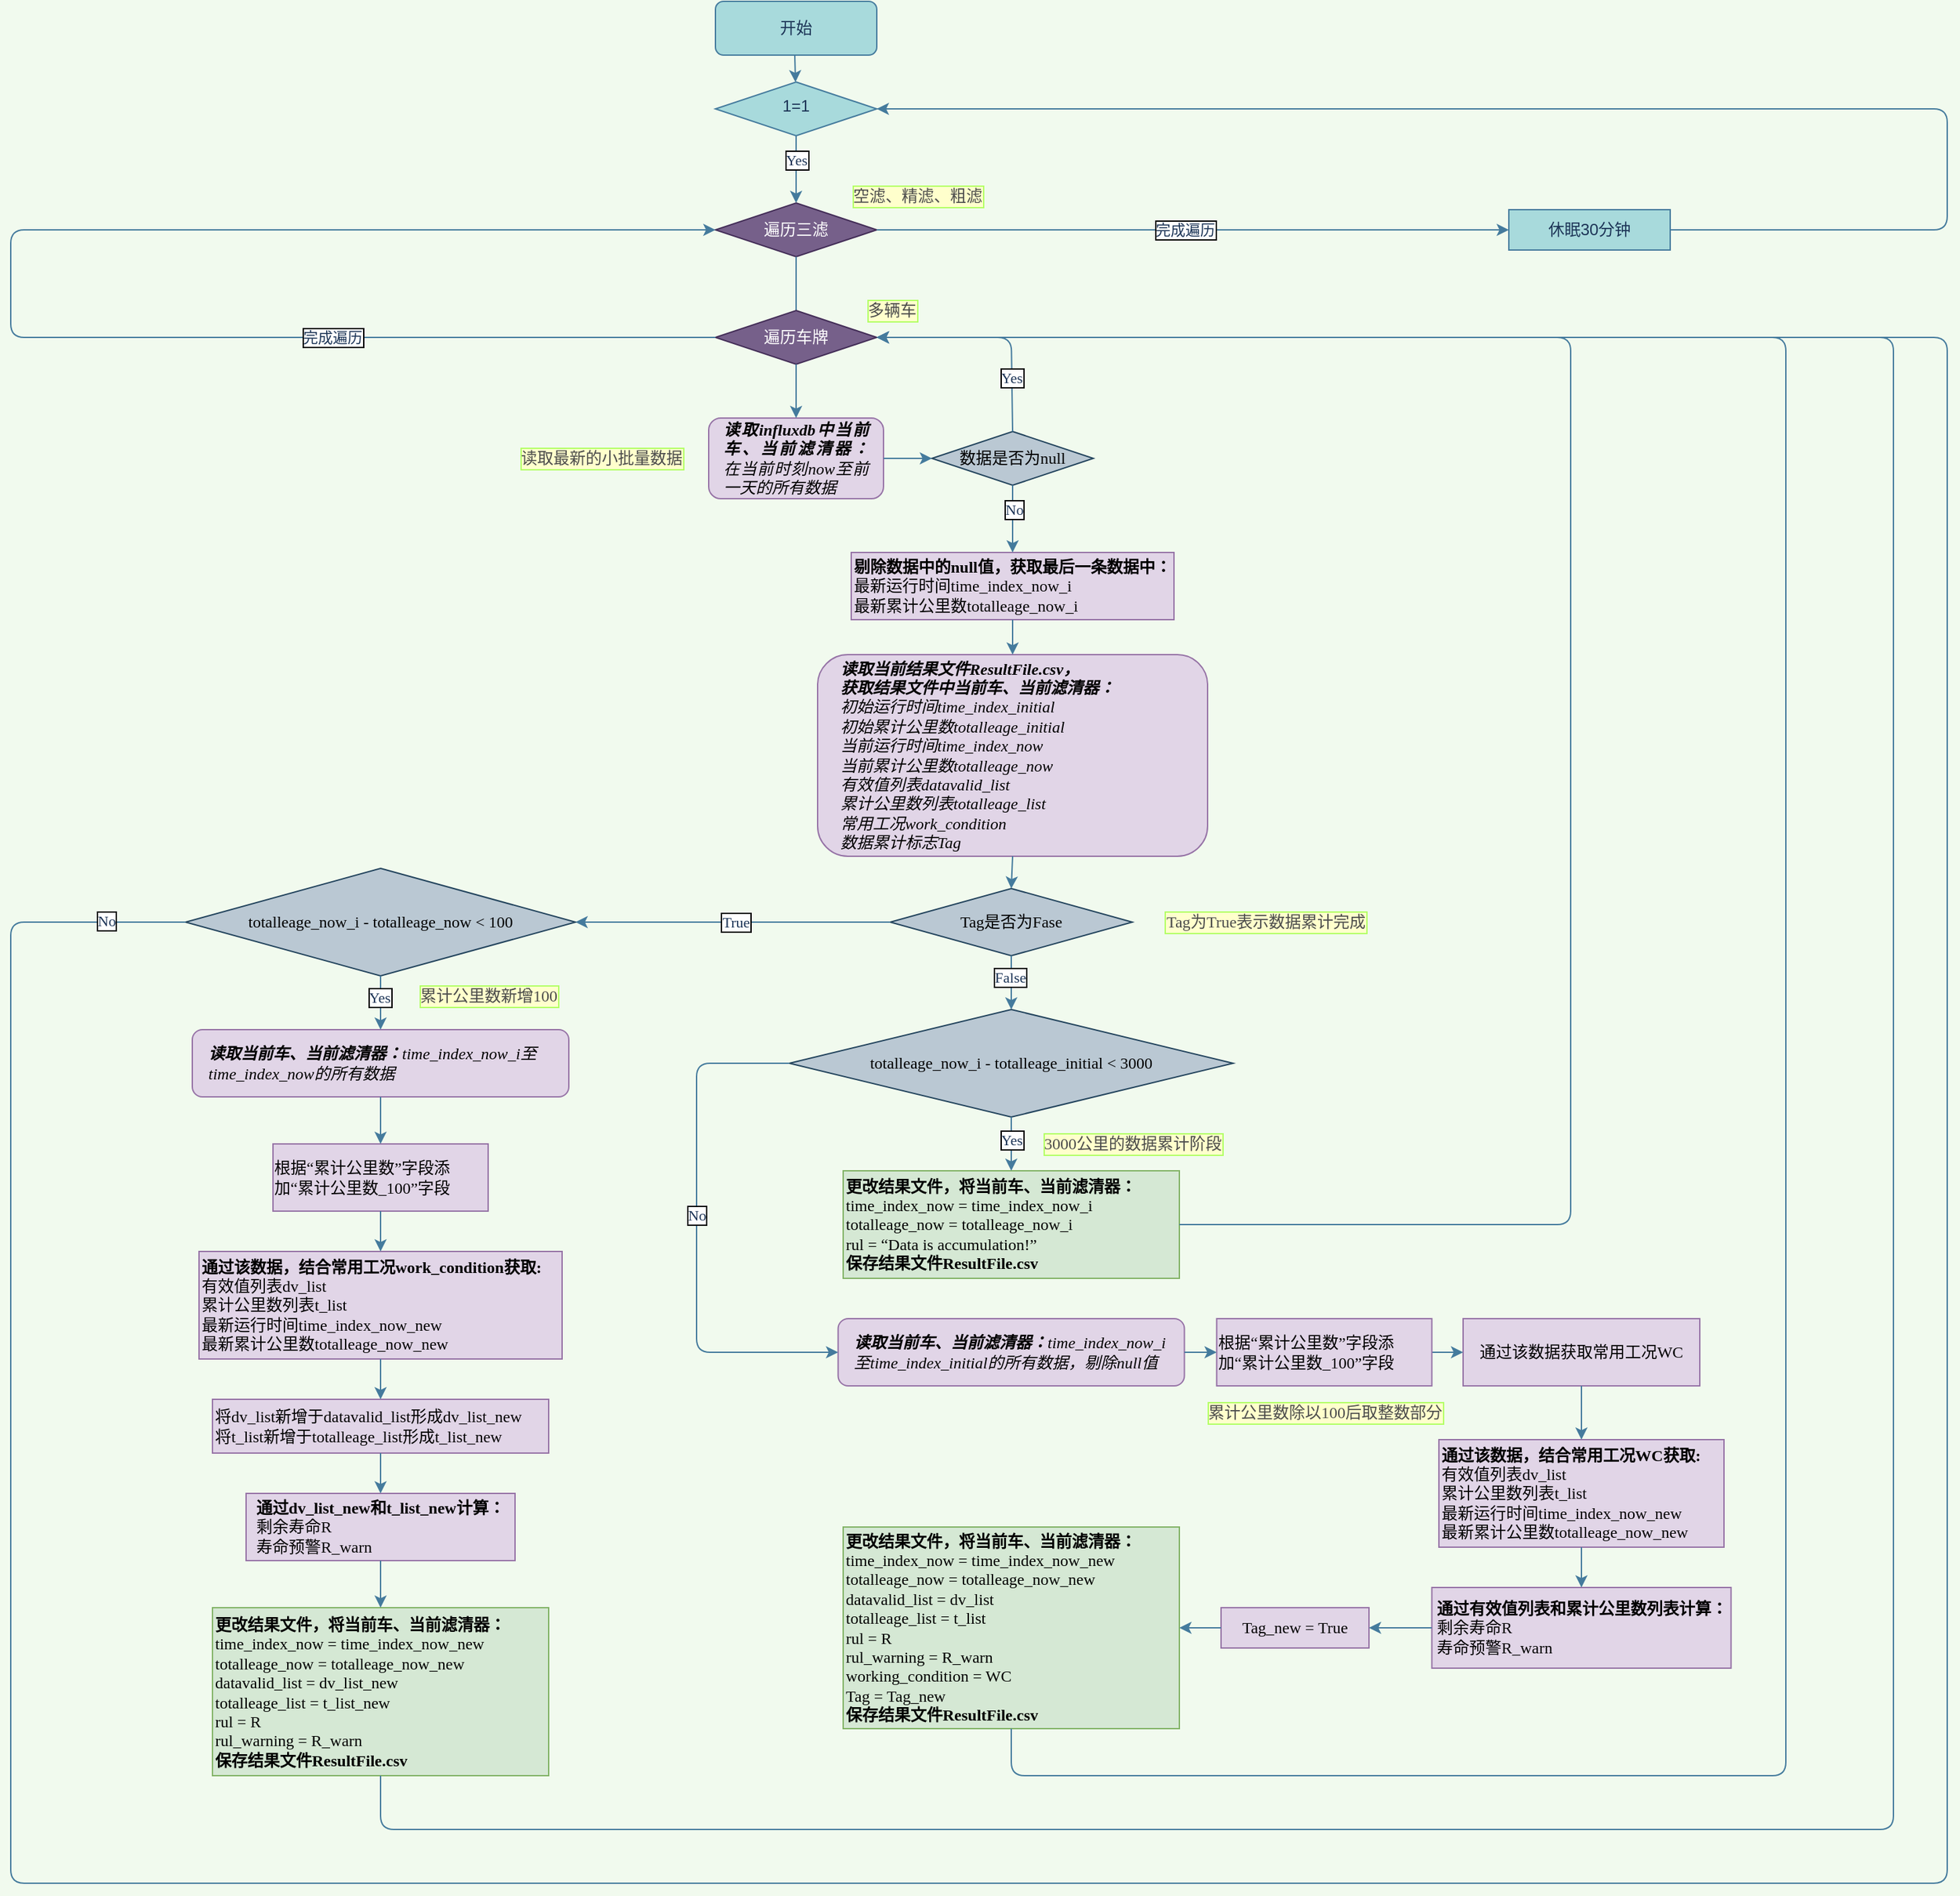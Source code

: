<mxfile version="17.2.2" type="github">
  <diagram id="C5RBs43oDa-KdzZeNtuy" name="Page-1">
    <mxGraphModel dx="1678" dy="876" grid="1" gridSize="10" guides="1" tooltips="1" connect="1" arrows="1" fold="1" page="1" pageScale="1" pageWidth="2339" pageHeight="3300" background="#F1FAEE" math="0" shadow="0">
      <root>
        <mxCell id="WIyWlLk6GJQsqaUBKTNV-0" />
        <mxCell id="WIyWlLk6GJQsqaUBKTNV-1" parent="WIyWlLk6GJQsqaUBKTNV-0" />
        <mxCell id="WIyWlLk6GJQsqaUBKTNV-3" value="开始" style="rounded=1;whiteSpace=wrap;html=1;fontSize=12;glass=0;strokeWidth=1;shadow=0;fillColor=#A8DADC;strokeColor=#457B9D;fontColor=#1D3557;" parent="WIyWlLk6GJQsqaUBKTNV-1" vertex="1">
          <mxGeometry x="564" y="80" width="120" height="40" as="geometry" />
        </mxCell>
        <mxCell id="WIyWlLk6GJQsqaUBKTNV-6" value="1=1" style="rhombus;whiteSpace=wrap;html=1;shadow=0;fontFamily=Helvetica;fontSize=12;align=center;strokeWidth=1;spacing=6;spacingTop=-4;fillColor=#A8DADC;strokeColor=#457B9D;fontColor=#1D3557;" parent="WIyWlLk6GJQsqaUBKTNV-1" vertex="1">
          <mxGeometry x="564" y="140" width="120" height="40" as="geometry" />
        </mxCell>
        <mxCell id="FsYi8NZGnZM2h-i9JEnJ-3" value="休眠30分钟" style="rounded=0;whiteSpace=wrap;html=1;sketch=0;fontColor=#1D3557;strokeColor=#457B9D;fillColor=#A8DADC;" vertex="1" parent="WIyWlLk6GJQsqaUBKTNV-1">
          <mxGeometry x="1154" y="235" width="120" height="30" as="geometry" />
        </mxCell>
        <mxCell id="FsYi8NZGnZM2h-i9JEnJ-4" value="" style="endArrow=classic;html=1;rounded=1;sketch=0;fontColor=#1D3557;strokeColor=#457B9D;fillColor=#A8DADC;curved=0;entryX=1;entryY=0.5;entryDx=0;entryDy=0;exitX=1;exitY=0.5;exitDx=0;exitDy=0;" edge="1" parent="WIyWlLk6GJQsqaUBKTNV-1" source="FsYi8NZGnZM2h-i9JEnJ-3" target="WIyWlLk6GJQsqaUBKTNV-6">
          <mxGeometry width="50" height="50" relative="1" as="geometry">
            <mxPoint x="684" y="430" as="sourcePoint" />
            <mxPoint x="734" y="380" as="targetPoint" />
            <Array as="points">
              <mxPoint x="1480" y="250" />
              <mxPoint x="1480" y="160" />
            </Array>
          </mxGeometry>
        </mxCell>
        <mxCell id="FsYi8NZGnZM2h-i9JEnJ-14" value="遍历三滤" style="rhombus;whiteSpace=wrap;html=1;rounded=0;sketch=0;fontColor=#ffffff;strokeColor=#432D57;fillColor=#76608a;" vertex="1" parent="WIyWlLk6GJQsqaUBKTNV-1">
          <mxGeometry x="564" y="230" width="120" height="40" as="geometry" />
        </mxCell>
        <mxCell id="FsYi8NZGnZM2h-i9JEnJ-18" value="" style="endArrow=classic;html=1;rounded=1;sketch=0;fontColor=#1D3557;strokeColor=#457B9D;fillColor=#A8DADC;curved=0;entryX=0;entryY=0.5;entryDx=0;entryDy=0;" edge="1" parent="WIyWlLk6GJQsqaUBKTNV-1" target="FsYi8NZGnZM2h-i9JEnJ-3">
          <mxGeometry width="50" height="50" relative="1" as="geometry">
            <mxPoint x="684" y="250" as="sourcePoint" />
            <mxPoint x="1544" y="690" as="targetPoint" />
            <Array as="points" />
          </mxGeometry>
        </mxCell>
        <mxCell id="FsYi8NZGnZM2h-i9JEnJ-60" value="完成遍历" style="edgeLabel;html=1;align=center;verticalAlign=middle;resizable=0;points=[];fontColor=#1D3557;labelBorderColor=default;" vertex="1" connectable="0" parent="FsYi8NZGnZM2h-i9JEnJ-18">
          <mxGeometry x="-0.802" y="1" relative="1" as="geometry">
            <mxPoint x="182" y="1" as="offset" />
          </mxGeometry>
        </mxCell>
        <mxCell id="FsYi8NZGnZM2h-i9JEnJ-20" value="" style="endArrow=classic;html=1;rounded=1;labelBackgroundColor=default;sketch=0;fontColor=#1D3557;strokeColor=#457B9D;fillColor=#A8DADC;curved=0;entryX=0.5;entryY=0;entryDx=0;entryDy=0;" edge="1" parent="WIyWlLk6GJQsqaUBKTNV-1">
          <mxGeometry width="50" height="50" relative="1" as="geometry">
            <mxPoint x="624" y="270" as="sourcePoint" />
            <mxPoint x="624" y="330" as="targetPoint" />
          </mxGeometry>
        </mxCell>
        <mxCell id="FsYi8NZGnZM2h-i9JEnJ-21" value="遍历车牌" style="rhombus;whiteSpace=wrap;html=1;rounded=0;labelBackgroundColor=none;sketch=0;fontColor=#ffffff;strokeColor=#432D57;fillColor=#76608a;" vertex="1" parent="WIyWlLk6GJQsqaUBKTNV-1">
          <mxGeometry x="564" y="310" width="120" height="40" as="geometry" />
        </mxCell>
        <mxCell id="FsYi8NZGnZM2h-i9JEnJ-23" value="" style="endArrow=classic;html=1;rounded=1;labelBackgroundColor=none;sketch=0;fontColor=#1D3557;strokeColor=#457B9D;fillColor=#A8DADC;curved=0;entryX=0.5;entryY=0;entryDx=0;entryDy=0;" edge="1" parent="WIyWlLk6GJQsqaUBKTNV-1" target="FsYi8NZGnZM2h-i9JEnJ-14">
          <mxGeometry width="50" height="50" relative="1" as="geometry">
            <mxPoint x="624" y="180" as="sourcePoint" />
            <mxPoint x="674" y="130" as="targetPoint" />
          </mxGeometry>
        </mxCell>
        <mxCell id="FsYi8NZGnZM2h-i9JEnJ-30" value="Yes" style="edgeLabel;html=1;align=center;verticalAlign=middle;resizable=0;points=[];fontColor=#1D3557;fontFamily=Times New Roman;labelBorderColor=default;" vertex="1" connectable="0" parent="FsYi8NZGnZM2h-i9JEnJ-23">
          <mxGeometry x="-0.293" relative="1" as="geometry">
            <mxPoint as="offset" />
          </mxGeometry>
        </mxCell>
        <mxCell id="FsYi8NZGnZM2h-i9JEnJ-24" value="&lt;div align=&quot;justify&quot;&gt;&lt;b&gt;读取influxdb中当前车、当前滤清器：&lt;/b&gt;在当前时刻now至前一天的所有数据&lt;/div&gt;" style="rounded=1;whiteSpace=wrap;html=1;labelBackgroundColor=none;sketch=0;strokeColor=#9673a6;fillColor=#e1d5e7;fontFamily=Times New Roman;glass=0;shadow=0;fontStyle=2;spacingLeft=10;spacingRight=10;" vertex="1" parent="WIyWlLk6GJQsqaUBKTNV-1">
          <mxGeometry x="559" y="390" width="130" height="60" as="geometry" />
        </mxCell>
        <mxCell id="FsYi8NZGnZM2h-i9JEnJ-25" value="数据是否为null" style="rhombus;whiteSpace=wrap;html=1;rounded=0;labelBackgroundColor=none;sketch=0;strokeColor=#23445d;fillColor=#bac8d3;fontFamily=Times New Roman;" vertex="1" parent="WIyWlLk6GJQsqaUBKTNV-1">
          <mxGeometry x="725" y="400" width="120" height="40" as="geometry" />
        </mxCell>
        <mxCell id="FsYi8NZGnZM2h-i9JEnJ-28" value="" style="endArrow=classic;html=1;rounded=1;labelBackgroundColor=none;sketch=0;fontColor=#1D3557;strokeColor=#457B9D;fillColor=#A8DADC;curved=0;exitX=0.5;exitY=0;exitDx=0;exitDy=0;entryX=1;entryY=0.5;entryDx=0;entryDy=0;" edge="1" parent="WIyWlLk6GJQsqaUBKTNV-1" source="FsYi8NZGnZM2h-i9JEnJ-25" target="FsYi8NZGnZM2h-i9JEnJ-21">
          <mxGeometry width="50" height="50" relative="1" as="geometry">
            <mxPoint x="924" y="520" as="sourcePoint" />
            <mxPoint x="974" y="470" as="targetPoint" />
            <Array as="points">
              <mxPoint x="784" y="330" />
            </Array>
          </mxGeometry>
        </mxCell>
        <mxCell id="FsYi8NZGnZM2h-i9JEnJ-29" value="Yes" style="edgeLabel;html=1;align=center;verticalAlign=middle;resizable=0;points=[];fontColor=#1D3557;labelBackgroundColor=default;labelBorderColor=default;fontFamily=Times New Roman;" vertex="1" connectable="0" parent="FsYi8NZGnZM2h-i9JEnJ-28">
          <mxGeometry x="0.082" y="-2" relative="1" as="geometry">
            <mxPoint x="22" y="32" as="offset" />
          </mxGeometry>
        </mxCell>
        <mxCell id="FsYi8NZGnZM2h-i9JEnJ-31" value="" style="endArrow=classic;html=1;rounded=1;labelBackgroundColor=none;sketch=0;fontColor=#1D3557;strokeColor=#457B9D;fillColor=#A8DADC;curved=0;exitX=0.5;exitY=1;exitDx=0;exitDy=0;entryX=0.5;entryY=0;entryDx=0;entryDy=0;" edge="1" parent="WIyWlLk6GJQsqaUBKTNV-1" source="FsYi8NZGnZM2h-i9JEnJ-21" target="FsYi8NZGnZM2h-i9JEnJ-24">
          <mxGeometry width="50" height="50" relative="1" as="geometry">
            <mxPoint x="844" y="600" as="sourcePoint" />
            <mxPoint x="894" y="550" as="targetPoint" />
          </mxGeometry>
        </mxCell>
        <mxCell id="FsYi8NZGnZM2h-i9JEnJ-32" value="" style="endArrow=classic;html=1;rounded=1;labelBackgroundColor=none;sketch=0;fontColor=#1D3557;strokeColor=#457B9D;fillColor=#A8DADC;curved=0;exitX=1;exitY=0.5;exitDx=0;exitDy=0;" edge="1" parent="WIyWlLk6GJQsqaUBKTNV-1" source="FsYi8NZGnZM2h-i9JEnJ-24" target="FsYi8NZGnZM2h-i9JEnJ-25">
          <mxGeometry width="50" height="50" relative="1" as="geometry">
            <mxPoint x="844" y="600" as="sourcePoint" />
            <mxPoint x="894" y="550" as="targetPoint" />
          </mxGeometry>
        </mxCell>
        <mxCell id="FsYi8NZGnZM2h-i9JEnJ-36" value="&lt;div align=&quot;left&quot;&gt;&lt;b&gt;读取当前结果文件ResultFile.csv，&lt;/b&gt;&lt;/div&gt;&lt;div align=&quot;left&quot;&gt;&lt;b&gt;获取结果文件中当前车、当前滤清器：&lt;/b&gt;&lt;/div&gt;&lt;div align=&quot;left&quot;&gt;初始运行时间time_index_initial&lt;/div&gt;&lt;div align=&quot;left&quot;&gt;初始累计公里数totalleage_initial&lt;/div&gt;&lt;div align=&quot;left&quot;&gt;当前运行时间time_index_now&lt;br&gt;&lt;/div&gt;&lt;div align=&quot;left&quot;&gt;当前累计公里数totalleage_now&lt;/div&gt;&lt;div align=&quot;left&quot;&gt;有效值列表datavalid_list&lt;/div&gt;&lt;div align=&quot;left&quot;&gt;累计公里数列表totalleage_list&lt;/div&gt;&lt;div align=&quot;left&quot;&gt;常用工况work_condition&lt;/div&gt;&lt;div align=&quot;left&quot;&gt;数据累计标志Tag&lt;/div&gt;" style="rounded=1;whiteSpace=wrap;html=1;labelBackgroundColor=none;sketch=0;strokeColor=#9673a6;fillColor=#e1d5e7;align=left;fontFamily=Times New Roman;fontStyle=2;spacingLeft=15;" vertex="1" parent="WIyWlLk6GJQsqaUBKTNV-1">
          <mxGeometry x="640" y="566" width="290" height="150" as="geometry" />
        </mxCell>
        <mxCell id="FsYi8NZGnZM2h-i9JEnJ-37" value="&lt;div align=&quot;left&quot;&gt;&lt;font face=&quot;Times New Roman&quot;&gt;&lt;b&gt;剔除数据中的null值，获取最后一条数据中：&lt;/b&gt;&lt;/font&gt;&lt;/div&gt;&lt;div align=&quot;left&quot;&gt;&lt;font face=&quot;Times New Roman&quot;&gt;最新运行时间time_index_now_i&lt;/font&gt;&lt;/div&gt;&lt;div align=&quot;left&quot;&gt;&lt;font face=&quot;Times New Roman&quot;&gt;&lt;font face=&quot;Times New Roman&quot;&gt;最新&lt;/font&gt;累计公里数totalleage_now_i&lt;/font&gt;&lt;/div&gt;" style="rounded=0;whiteSpace=wrap;html=1;labelBackgroundColor=none;sketch=0;strokeColor=#9673a6;fillColor=#e1d5e7;align=left;fontFamily=Times New Roman;" vertex="1" parent="WIyWlLk6GJQsqaUBKTNV-1">
          <mxGeometry x="665" y="490" width="240" height="50" as="geometry" />
        </mxCell>
        <mxCell id="FsYi8NZGnZM2h-i9JEnJ-39" value="" style="endArrow=classic;html=1;rounded=1;labelBackgroundColor=none;sketch=0;fontColor=#1D3557;strokeColor=#457B9D;fillColor=#A8DADC;curved=0;exitX=0.5;exitY=1;exitDx=0;exitDy=0;" edge="1" parent="WIyWlLk6GJQsqaUBKTNV-1" source="FsYi8NZGnZM2h-i9JEnJ-25" target="FsYi8NZGnZM2h-i9JEnJ-37">
          <mxGeometry width="50" height="50" relative="1" as="geometry">
            <mxPoint x="844" y="630" as="sourcePoint" />
            <mxPoint x="894" y="580" as="targetPoint" />
          </mxGeometry>
        </mxCell>
        <mxCell id="FsYi8NZGnZM2h-i9JEnJ-76" value="No" style="edgeLabel;html=1;align=center;verticalAlign=middle;resizable=0;points=[];fontFamily=Times New Roman;fontColor=#1D3557;labelBorderColor=default;" vertex="1" connectable="0" parent="FsYi8NZGnZM2h-i9JEnJ-39">
          <mxGeometry x="-0.271" y="1" relative="1" as="geometry">
            <mxPoint as="offset" />
          </mxGeometry>
        </mxCell>
        <mxCell id="FsYi8NZGnZM2h-i9JEnJ-40" value="" style="endArrow=classic;html=1;rounded=1;labelBackgroundColor=none;sketch=0;fontColor=#1D3557;strokeColor=#457B9D;fillColor=#A8DADC;curved=0;exitX=0.5;exitY=1;exitDx=0;exitDy=0;entryX=0.5;entryY=0;entryDx=0;entryDy=0;" edge="1" parent="WIyWlLk6GJQsqaUBKTNV-1" source="FsYi8NZGnZM2h-i9JEnJ-37" target="FsYi8NZGnZM2h-i9JEnJ-36">
          <mxGeometry width="50" height="50" relative="1" as="geometry">
            <mxPoint x="844" y="630" as="sourcePoint" />
            <mxPoint x="894" y="580" as="targetPoint" />
          </mxGeometry>
        </mxCell>
        <mxCell id="FsYi8NZGnZM2h-i9JEnJ-42" value="Tag是否为Fase" style="rhombus;whiteSpace=wrap;html=1;rounded=0;labelBackgroundColor=none;labelBorderColor=none;sketch=0;strokeColor=#23445d;fillColor=#bac8d3;fontFamily=Times New Roman;" vertex="1" parent="WIyWlLk6GJQsqaUBKTNV-1">
          <mxGeometry x="694" y="740" width="180" height="50" as="geometry" />
        </mxCell>
        <mxCell id="FsYi8NZGnZM2h-i9JEnJ-45" value="&lt;font face=&quot;Times New Roman&quot;&gt;totalleage_now_i&lt;/font&gt; - totalleage_initial &amp;lt; 3000" style="rhombus;whiteSpace=wrap;html=1;rounded=0;labelBackgroundColor=none;labelBorderColor=none;sketch=0;strokeColor=#23445d;fillColor=#bac8d3;fontFamily=Times New Roman;" vertex="1" parent="WIyWlLk6GJQsqaUBKTNV-1">
          <mxGeometry x="619" y="830" width="330" height="80" as="geometry" />
        </mxCell>
        <mxCell id="FsYi8NZGnZM2h-i9JEnJ-46" value="" style="endArrow=classic;html=1;rounded=1;labelBackgroundColor=none;sketch=0;fontColor=#1D3557;strokeColor=#457B9D;fillColor=#A8DADC;curved=0;exitX=0.5;exitY=1;exitDx=0;exitDy=0;entryX=0.5;entryY=0;entryDx=0;entryDy=0;" edge="1" parent="WIyWlLk6GJQsqaUBKTNV-1" source="FsYi8NZGnZM2h-i9JEnJ-36" target="FsYi8NZGnZM2h-i9JEnJ-42">
          <mxGeometry width="50" height="50" relative="1" as="geometry">
            <mxPoint x="844" y="730" as="sourcePoint" />
            <mxPoint x="894" y="680" as="targetPoint" />
          </mxGeometry>
        </mxCell>
        <mxCell id="FsYi8NZGnZM2h-i9JEnJ-47" value="" style="endArrow=classic;html=1;rounded=1;labelBackgroundColor=none;sketch=0;fontColor=#1D3557;strokeColor=#457B9D;fillColor=#A8DADC;curved=0;exitX=0.5;exitY=1;exitDx=0;exitDy=0;entryX=0.5;entryY=0;entryDx=0;entryDy=0;" edge="1" parent="WIyWlLk6GJQsqaUBKTNV-1" source="FsYi8NZGnZM2h-i9JEnJ-42" target="FsYi8NZGnZM2h-i9JEnJ-45">
          <mxGeometry width="50" height="50" relative="1" as="geometry">
            <mxPoint x="844" y="730" as="sourcePoint" />
            <mxPoint x="894" y="680" as="targetPoint" />
          </mxGeometry>
        </mxCell>
        <mxCell id="FsYi8NZGnZM2h-i9JEnJ-75" value="False" style="edgeLabel;html=1;align=center;verticalAlign=middle;resizable=0;points=[];fontFamily=Times New Roman;fontColor=#1D3557;labelBorderColor=default;" vertex="1" connectable="0" parent="FsYi8NZGnZM2h-i9JEnJ-47">
          <mxGeometry x="-0.217" y="-1" relative="1" as="geometry">
            <mxPoint as="offset" />
          </mxGeometry>
        </mxCell>
        <mxCell id="FsYi8NZGnZM2h-i9JEnJ-48" value="&lt;div&gt;&lt;b&gt;更改结果文件，将当前车、当前滤清器：&lt;/b&gt;&lt;/div&gt;&lt;div&gt;time_index_now = time_index_now_i&lt;/div&gt;&lt;div&gt;&lt;font face=&quot;Times New Roman&quot;&gt;totalleage_now&lt;/font&gt; = &lt;font face=&quot;Times New Roman&quot;&gt;totalleage_now_i&lt;/font&gt;&lt;/div&gt;&lt;div&gt;rul = “Data is accumulation!”&lt;/div&gt;&lt;div&gt;&lt;b&gt;保存结果文件&lt;/b&gt;&lt;b&gt;ResultFile.csv&lt;/b&gt;&lt;/div&gt;" style="rounded=0;whiteSpace=wrap;html=1;labelBackgroundColor=none;labelBorderColor=none;sketch=0;strokeColor=#82b366;fillColor=#d5e8d4;align=left;fontFamily=Times New Roman;" vertex="1" parent="WIyWlLk6GJQsqaUBKTNV-1">
          <mxGeometry x="659" y="950" width="250" height="80" as="geometry" />
        </mxCell>
        <mxCell id="FsYi8NZGnZM2h-i9JEnJ-51" value="" style="endArrow=classic;html=1;rounded=1;labelBackgroundColor=none;sketch=0;fontColor=#1D3557;strokeColor=#457B9D;fillColor=#A8DADC;curved=0;exitX=0.5;exitY=1;exitDx=0;exitDy=0;" edge="1" parent="WIyWlLk6GJQsqaUBKTNV-1" source="FsYi8NZGnZM2h-i9JEnJ-45" target="FsYi8NZGnZM2h-i9JEnJ-48">
          <mxGeometry width="50" height="50" relative="1" as="geometry">
            <mxPoint x="814" y="850" as="sourcePoint" />
            <mxPoint x="864" y="800" as="targetPoint" />
          </mxGeometry>
        </mxCell>
        <mxCell id="FsYi8NZGnZM2h-i9JEnJ-53" value="Yes" style="edgeLabel;html=1;align=center;verticalAlign=middle;resizable=0;points=[];fontColor=#1D3557;fontFamily=Times New Roman;labelBorderColor=default;" vertex="1" connectable="0" parent="FsYi8NZGnZM2h-i9JEnJ-51">
          <mxGeometry x="-0.35" relative="1" as="geometry">
            <mxPoint y="4" as="offset" />
          </mxGeometry>
        </mxCell>
        <mxCell id="FsYi8NZGnZM2h-i9JEnJ-52" value="" style="endArrow=classic;html=1;rounded=1;labelBackgroundColor=none;sketch=0;fontColor=#1D3557;strokeColor=#457B9D;fillColor=#A8DADC;curved=0;exitX=1;exitY=0.5;exitDx=0;exitDy=0;entryX=1;entryY=0.5;entryDx=0;entryDy=0;" edge="1" parent="WIyWlLk6GJQsqaUBKTNV-1" source="FsYi8NZGnZM2h-i9JEnJ-48" target="FsYi8NZGnZM2h-i9JEnJ-21">
          <mxGeometry width="50" height="50" relative="1" as="geometry">
            <mxPoint x="913" y="1009" as="sourcePoint" />
            <mxPoint x="688" y="349" as="targetPoint" />
            <Array as="points">
              <mxPoint x="1200" y="990" />
              <mxPoint x="1200" y="330" />
            </Array>
          </mxGeometry>
        </mxCell>
        <mxCell id="FsYi8NZGnZM2h-i9JEnJ-57" value="&lt;div align=&quot;left&quot;&gt;&lt;b&gt;读取当前车、当前滤清器：&lt;/b&gt;&lt;font face=&quot;Times New Roman&quot;&gt;time_index_now_i&lt;/font&gt;至time_index_initial的所有数据，剔除null值&lt;/div&gt;" style="rounded=1;whiteSpace=wrap;html=1;labelBackgroundColor=none;labelBorderColor=none;sketch=0;strokeColor=#9673a6;fillColor=#e1d5e7;align=left;fontFamily=Times New Roman;fontStyle=2;spacingLeft=10;spacingRight=5;" vertex="1" parent="WIyWlLk6GJQsqaUBKTNV-1">
          <mxGeometry x="655.25" y="1060" width="257.5" height="50" as="geometry" />
        </mxCell>
        <mxCell id="FsYi8NZGnZM2h-i9JEnJ-58" value="" style="endArrow=classic;html=1;rounded=1;labelBackgroundColor=none;sketch=0;fontColor=#1D3557;strokeColor=#457B9D;fillColor=#A8DADC;curved=0;entryX=0;entryY=0.5;entryDx=0;entryDy=0;exitX=0;exitY=0.5;exitDx=0;exitDy=0;" edge="1" parent="WIyWlLk6GJQsqaUBKTNV-1" source="FsYi8NZGnZM2h-i9JEnJ-45" target="FsYi8NZGnZM2h-i9JEnJ-57">
          <mxGeometry width="50" height="50" relative="1" as="geometry">
            <mxPoint x="954" y="870" as="sourcePoint" />
            <mxPoint x="999" y="810" as="targetPoint" />
            <Array as="points">
              <mxPoint x="550" y="870" />
              <mxPoint x="550" y="1085" />
            </Array>
          </mxGeometry>
        </mxCell>
        <mxCell id="FsYi8NZGnZM2h-i9JEnJ-59" value="No" style="edgeLabel;html=1;align=center;verticalAlign=middle;resizable=0;points=[];fontColor=#1D3557;fontFamily=Times New Roman;labelBorderColor=default;" vertex="1" connectable="0" parent="FsYi8NZGnZM2h-i9JEnJ-58">
          <mxGeometry x="-0.379" y="-2" relative="1" as="geometry">
            <mxPoint x="2" y="61" as="offset" />
          </mxGeometry>
        </mxCell>
        <mxCell id="FsYi8NZGnZM2h-i9JEnJ-61" value="通过该数据获取常用工况&lt;font face=&quot;Times New Roman&quot;&gt;WC&lt;/font&gt;" style="rounded=0;whiteSpace=wrap;html=1;labelBackgroundColor=none;labelBorderColor=none;sketch=0;strokeColor=#9673a6;fillColor=#e1d5e7;" vertex="1" parent="WIyWlLk6GJQsqaUBKTNV-1">
          <mxGeometry x="1120" y="1060" width="176" height="50" as="geometry" />
        </mxCell>
        <mxCell id="FsYi8NZGnZM2h-i9JEnJ-62" value="&lt;div align=&quot;left&quot;&gt;&lt;b&gt;通过该数据，结合常用工况&lt;/b&gt;&lt;b&gt;&lt;font face=&quot;Times New Roman&quot;&gt;WC&lt;/font&gt;获取:&lt;/b&gt;&lt;/div&gt;&lt;div align=&quot;left&quot;&gt;有效值列表dv_list&lt;/div&gt;&lt;div align=&quot;left&quot;&gt;累计公里数列表t_list&lt;/div&gt;&lt;div align=&quot;left&quot;&gt;&lt;font face=&quot;Times New Roman&quot;&gt;最新&lt;/font&gt;运行时间time_index_now_new&lt;/div&gt;&lt;div align=&quot;left&quot;&gt;&lt;font face=&quot;Times New Roman&quot;&gt;最新&lt;/font&gt;累计公里数totalleage_now_new&lt;br&gt;&lt;/div&gt;" style="rounded=0;whiteSpace=wrap;html=1;labelBackgroundColor=none;labelBorderColor=none;sketch=0;fontFamily=Times New Roman;strokeColor=#9673a6;fillColor=#e1d5e7;align=left;" vertex="1" parent="WIyWlLk6GJQsqaUBKTNV-1">
          <mxGeometry x="1102" y="1150" width="212" height="80" as="geometry" />
        </mxCell>
        <mxCell id="FsYi8NZGnZM2h-i9JEnJ-63" value="&lt;div align=&quot;left&quot;&gt;&lt;b&gt;通过有效值列表和累计公里数列表计算：&lt;/b&gt;&lt;/div&gt;&lt;div align=&quot;left&quot;&gt;剩余寿命R&lt;/div&gt;&lt;div align=&quot;left&quot;&gt;寿命预警R_warn&lt;br&gt;&lt;/div&gt;" style="rounded=0;whiteSpace=wrap;html=1;labelBackgroundColor=none;labelBorderColor=none;sketch=0;fontFamily=Times New Roman;strokeColor=#9673a6;fillColor=#e1d5e7;" vertex="1" parent="WIyWlLk6GJQsqaUBKTNV-1">
          <mxGeometry x="1096.75" y="1260" width="222.5" height="60" as="geometry" />
        </mxCell>
        <mxCell id="FsYi8NZGnZM2h-i9JEnJ-64" value="" style="endArrow=classic;html=1;rounded=1;labelBackgroundColor=none;sketch=0;fontFamily=Times New Roman;fontColor=#1D3557;strokeColor=#457B9D;fillColor=#A8DADC;curved=0;exitX=1;exitY=0.5;exitDx=0;exitDy=0;" edge="1" parent="WIyWlLk6GJQsqaUBKTNV-1" source="FsYi8NZGnZM2h-i9JEnJ-94" target="FsYi8NZGnZM2h-i9JEnJ-61">
          <mxGeometry width="50" height="50" relative="1" as="geometry">
            <mxPoint x="994" y="1100" as="sourcePoint" />
            <mxPoint x="1044" y="1050" as="targetPoint" />
          </mxGeometry>
        </mxCell>
        <mxCell id="FsYi8NZGnZM2h-i9JEnJ-65" value="" style="endArrow=classic;html=1;rounded=1;labelBackgroundColor=none;sketch=0;fontFamily=Times New Roman;fontColor=#1D3557;strokeColor=#457B9D;fillColor=#A8DADC;curved=0;exitX=0.5;exitY=1;exitDx=0;exitDy=0;" edge="1" parent="WIyWlLk6GJQsqaUBKTNV-1" source="FsYi8NZGnZM2h-i9JEnJ-61" target="FsYi8NZGnZM2h-i9JEnJ-62">
          <mxGeometry width="50" height="50" relative="1" as="geometry">
            <mxPoint x="994" y="1100" as="sourcePoint" />
            <mxPoint x="1044" y="1050" as="targetPoint" />
          </mxGeometry>
        </mxCell>
        <mxCell id="FsYi8NZGnZM2h-i9JEnJ-66" value="" style="endArrow=classic;html=1;rounded=1;labelBackgroundColor=none;sketch=0;fontFamily=Times New Roman;fontColor=#1D3557;strokeColor=#457B9D;fillColor=#A8DADC;curved=0;exitX=0.5;exitY=1;exitDx=0;exitDy=0;entryX=0.5;entryY=0;entryDx=0;entryDy=0;" edge="1" parent="WIyWlLk6GJQsqaUBKTNV-1" source="FsYi8NZGnZM2h-i9JEnJ-62" target="FsYi8NZGnZM2h-i9JEnJ-63">
          <mxGeometry width="50" height="50" relative="1" as="geometry">
            <mxPoint x="994" y="1100" as="sourcePoint" />
            <mxPoint x="1044" y="1050" as="targetPoint" />
          </mxGeometry>
        </mxCell>
        <mxCell id="FsYi8NZGnZM2h-i9JEnJ-67" value="Tag_new = True" style="rounded=0;whiteSpace=wrap;html=1;labelBackgroundColor=none;labelBorderColor=none;sketch=0;fontFamily=Times New Roman;strokeColor=#9673a6;fillColor=#e1d5e7;" vertex="1" parent="WIyWlLk6GJQsqaUBKTNV-1">
          <mxGeometry x="940" y="1275" width="110" height="30" as="geometry" />
        </mxCell>
        <mxCell id="FsYi8NZGnZM2h-i9JEnJ-68" value="" style="endArrow=classic;html=1;rounded=1;labelBackgroundColor=none;sketch=0;fontFamily=Times New Roman;fontColor=#1D3557;strokeColor=#457B9D;fillColor=#A8DADC;curved=0;exitX=0;exitY=0.5;exitDx=0;exitDy=0;" edge="1" parent="WIyWlLk6GJQsqaUBKTNV-1" source="FsYi8NZGnZM2h-i9JEnJ-63" target="FsYi8NZGnZM2h-i9JEnJ-67">
          <mxGeometry width="50" height="50" relative="1" as="geometry">
            <mxPoint x="994" y="1210" as="sourcePoint" />
            <mxPoint x="1044" y="1160" as="targetPoint" />
          </mxGeometry>
        </mxCell>
        <mxCell id="FsYi8NZGnZM2h-i9JEnJ-69" value="&lt;div&gt;&lt;b&gt;更改结果文件，将当前车、当前滤清器：&lt;/b&gt;&lt;/div&gt;&lt;div&gt;time_index_now = time_index_now_new&lt;/div&gt;&lt;div&gt;&lt;font face=&quot;Times New Roman&quot;&gt;totalleage_now&lt;/font&gt; = &lt;font face=&quot;Times New Roman&quot;&gt;totalleage_now&lt;/font&gt;_new&lt;/div&gt;&lt;div&gt;datavalid_list = dv_list&lt;br&gt;&lt;/div&gt;&lt;div&gt;&lt;font face=&quot;Times New Roman&quot;&gt;totalleage&lt;/font&gt;_list = t_list&lt;br&gt;&lt;/div&gt;&lt;div&gt;rul = R&lt;/div&gt;&lt;div&gt;rul_warning = R_warn&lt;br&gt;&lt;/div&gt;&lt;div&gt;working_condition = WC&lt;br&gt;&lt;/div&gt;&lt;div&gt;Tag = Tag_new &lt;/div&gt;&lt;div&gt;&lt;b&gt;保存结果文件&lt;/b&gt;&lt;b&gt;ResultFile.csv&lt;/b&gt;&lt;/div&gt;" style="rounded=0;whiteSpace=wrap;html=1;labelBackgroundColor=none;labelBorderColor=none;sketch=0;strokeColor=#82b366;fillColor=#d5e8d4;align=left;fontFamily=Times New Roman;" vertex="1" parent="WIyWlLk6GJQsqaUBKTNV-1">
          <mxGeometry x="659" y="1215" width="250" height="150" as="geometry" />
        </mxCell>
        <mxCell id="FsYi8NZGnZM2h-i9JEnJ-73" value="" style="endArrow=classic;html=1;rounded=1;labelBackgroundColor=none;sketch=0;fontFamily=Times New Roman;fontColor=#1D3557;strokeColor=#457B9D;fillColor=#A8DADC;curved=0;exitX=0;exitY=0.5;exitDx=0;exitDy=0;" edge="1" parent="WIyWlLk6GJQsqaUBKTNV-1" source="FsYi8NZGnZM2h-i9JEnJ-67" target="FsYi8NZGnZM2h-i9JEnJ-69">
          <mxGeometry width="50" height="50" relative="1" as="geometry">
            <mxPoint x="854" y="1610" as="sourcePoint" />
            <mxPoint x="904" y="1560" as="targetPoint" />
          </mxGeometry>
        </mxCell>
        <mxCell id="FsYi8NZGnZM2h-i9JEnJ-74" value="" style="endArrow=classic;html=1;rounded=1;labelBackgroundColor=none;sketch=0;fontFamily=Times New Roman;fontColor=#1D3557;strokeColor=#457B9D;fillColor=#A8DADC;curved=0;exitX=0.5;exitY=1;exitDx=0;exitDy=0;" edge="1" parent="WIyWlLk6GJQsqaUBKTNV-1" source="FsYi8NZGnZM2h-i9JEnJ-69">
          <mxGeometry width="50" height="50" relative="1" as="geometry">
            <mxPoint x="734" y="1090" as="sourcePoint" />
            <mxPoint x="684" y="330" as="targetPoint" />
            <Array as="points">
              <mxPoint x="784" y="1400" />
              <mxPoint x="1360" y="1400" />
              <mxPoint x="1360" y="330" />
            </Array>
          </mxGeometry>
        </mxCell>
        <mxCell id="FsYi8NZGnZM2h-i9JEnJ-77" value="" style="endArrow=classic;html=1;rounded=1;labelBackgroundColor=none;sketch=0;fontFamily=Times New Roman;fontColor=#1D3557;strokeColor=#457B9D;fillColor=#A8DADC;curved=0;exitX=0;exitY=0.5;exitDx=0;exitDy=0;entryX=0;entryY=0.5;entryDx=0;entryDy=0;" edge="1" parent="WIyWlLk6GJQsqaUBKTNV-1" source="FsYi8NZGnZM2h-i9JEnJ-21" target="FsYi8NZGnZM2h-i9JEnJ-14">
          <mxGeometry width="50" height="50" relative="1" as="geometry">
            <mxPoint x="1054" y="530" as="sourcePoint" />
            <mxPoint x="1104" y="480" as="targetPoint" />
            <Array as="points">
              <mxPoint x="40" y="330" />
              <mxPoint x="40" y="250" />
            </Array>
          </mxGeometry>
        </mxCell>
        <mxCell id="FsYi8NZGnZM2h-i9JEnJ-78" value="完成遍历" style="edgeLabel;html=1;align=center;verticalAlign=middle;resizable=0;points=[];fontFamily=Times New Roman;fontColor=#1D3557;labelBorderColor=default;" vertex="1" connectable="0" parent="FsYi8NZGnZM2h-i9JEnJ-77">
          <mxGeometry x="0.096" y="1" relative="1" as="geometry">
            <mxPoint x="225" y="81" as="offset" />
          </mxGeometry>
        </mxCell>
        <mxCell id="FsYi8NZGnZM2h-i9JEnJ-84" value="&lt;font face=&quot;Times New Roman&quot;&gt;totalleage_now_i &lt;/font&gt;-&lt;font face=&quot;Times New Roman&quot;&gt; totalleage_now&lt;/font&gt; &amp;lt; 100" style="rhombus;whiteSpace=wrap;html=1;rounded=0;labelBackgroundColor=none;labelBorderColor=none;sketch=0;fontFamily=Times New Roman;strokeColor=#23445d;fillColor=#bac8d3;" vertex="1" parent="WIyWlLk6GJQsqaUBKTNV-1">
          <mxGeometry x="170" y="725" width="290" height="80" as="geometry" />
        </mxCell>
        <mxCell id="FsYi8NZGnZM2h-i9JEnJ-85" value="" style="endArrow=classic;html=1;rounded=1;labelBackgroundColor=none;sketch=0;fontFamily=Times New Roman;fontColor=#1D3557;strokeColor=#457B9D;fillColor=#A8DADC;curved=0;exitX=0;exitY=0.5;exitDx=0;exitDy=0;entryX=1;entryY=0.5;entryDx=0;entryDy=0;" edge="1" parent="WIyWlLk6GJQsqaUBKTNV-1" source="FsYi8NZGnZM2h-i9JEnJ-42" target="FsYi8NZGnZM2h-i9JEnJ-84">
          <mxGeometry width="50" height="50" relative="1" as="geometry">
            <mxPoint x="850" y="960" as="sourcePoint" />
            <mxPoint x="900" y="910" as="targetPoint" />
          </mxGeometry>
        </mxCell>
        <mxCell id="FsYi8NZGnZM2h-i9JEnJ-86" value="True" style="edgeLabel;html=1;align=center;verticalAlign=middle;resizable=0;points=[];fontFamily=Times New Roman;fontColor=#1D3557;labelBorderColor=default;" vertex="1" connectable="0" parent="FsYi8NZGnZM2h-i9JEnJ-85">
          <mxGeometry x="-0.088" y="3" relative="1" as="geometry">
            <mxPoint x="-9" y="-3" as="offset" />
          </mxGeometry>
        </mxCell>
        <mxCell id="FsYi8NZGnZM2h-i9JEnJ-89" value="" style="endArrow=classic;html=1;rounded=1;labelBackgroundColor=none;sketch=0;fontFamily=Times New Roman;fontColor=#1D3557;strokeColor=#457B9D;fillColor=#A8DADC;curved=0;exitX=0.492;exitY=1.006;exitDx=0;exitDy=0;exitPerimeter=0;" edge="1" parent="WIyWlLk6GJQsqaUBKTNV-1" source="WIyWlLk6GJQsqaUBKTNV-3" target="WIyWlLk6GJQsqaUBKTNV-6">
          <mxGeometry width="50" height="50" relative="1" as="geometry">
            <mxPoint x="640" y="190" as="sourcePoint" />
            <mxPoint x="690" y="140" as="targetPoint" />
          </mxGeometry>
        </mxCell>
        <mxCell id="FsYi8NZGnZM2h-i9JEnJ-92" value="&lt;div align=&quot;left&quot;&gt;&lt;b&gt;读取当前车、当前滤清器：&lt;/b&gt;&lt;font face=&quot;Times New Roman&quot;&gt;time_index_now_i&lt;/font&gt;至time_index_now的所有数据&lt;/div&gt;" style="rounded=1;whiteSpace=wrap;html=1;labelBackgroundColor=none;labelBorderColor=none;sketch=0;fontFamily=Times New Roman;strokeColor=#9673a6;fillColor=#e1d5e7;align=left;fontStyle=2;spacingLeft=10;spacingRight=10;" vertex="1" parent="WIyWlLk6GJQsqaUBKTNV-1">
          <mxGeometry x="175" y="845" width="280" height="50" as="geometry" />
        </mxCell>
        <mxCell id="FsYi8NZGnZM2h-i9JEnJ-94" value="&lt;div align=&quot;left&quot;&gt;根据“累计公里数”字段添加“累计公里数_100”字段&lt;br&gt;&lt;/div&gt;" style="rounded=0;whiteSpace=wrap;html=1;labelBackgroundColor=none;labelBorderColor=none;sketch=0;fontFamily=Times New Roman;strokeColor=#9673a6;fillColor=#e1d5e7;" vertex="1" parent="WIyWlLk6GJQsqaUBKTNV-1">
          <mxGeometry x="936.75" y="1060" width="160" height="50" as="geometry" />
        </mxCell>
        <mxCell id="FsYi8NZGnZM2h-i9JEnJ-96" value="" style="endArrow=classic;html=1;rounded=1;labelBackgroundColor=none;sketch=0;fontFamily=Times New Roman;fontColor=#1D3557;strokeColor=#457B9D;fillColor=#A8DADC;curved=0;exitX=1;exitY=0.5;exitDx=0;exitDy=0;entryX=0;entryY=0.5;entryDx=0;entryDy=0;" edge="1" parent="WIyWlLk6GJQsqaUBKTNV-1" source="FsYi8NZGnZM2h-i9JEnJ-57" target="FsYi8NZGnZM2h-i9JEnJ-94">
          <mxGeometry width="50" height="50" relative="1" as="geometry">
            <mxPoint x="890" y="1240" as="sourcePoint" />
            <mxPoint x="940" y="1190" as="targetPoint" />
          </mxGeometry>
        </mxCell>
        <mxCell id="FsYi8NZGnZM2h-i9JEnJ-97" value="&lt;div align=&quot;left&quot;&gt;根据“累计公里数”字段添加“累计公里数_100”字段&lt;br&gt;&lt;/div&gt;" style="rounded=0;whiteSpace=wrap;html=1;labelBackgroundColor=none;labelBorderColor=none;sketch=0;fontFamily=Times New Roman;strokeColor=#9673a6;fillColor=#e1d5e7;" vertex="1" parent="WIyWlLk6GJQsqaUBKTNV-1">
          <mxGeometry x="235" y="930" width="160" height="50" as="geometry" />
        </mxCell>
        <mxCell id="FsYi8NZGnZM2h-i9JEnJ-98" value="" style="endArrow=classic;html=1;rounded=1;labelBackgroundColor=none;sketch=0;fontFamily=Times New Roman;fontColor=#1D3557;strokeColor=#457B9D;fillColor=#A8DADC;curved=0;exitX=0.5;exitY=1;exitDx=0;exitDy=0;" edge="1" parent="WIyWlLk6GJQsqaUBKTNV-1" source="FsYi8NZGnZM2h-i9JEnJ-84" target="FsYi8NZGnZM2h-i9JEnJ-92">
          <mxGeometry width="50" height="50" relative="1" as="geometry">
            <mxPoint x="830" y="900" as="sourcePoint" />
            <mxPoint x="880" y="850" as="targetPoint" />
          </mxGeometry>
        </mxCell>
        <mxCell id="FsYi8NZGnZM2h-i9JEnJ-110" value="Yes" style="edgeLabel;html=1;align=center;verticalAlign=middle;resizable=0;points=[];fontFamily=Times New Roman;fontColor=#1D3557;labelBorderColor=default;" vertex="1" connectable="0" parent="FsYi8NZGnZM2h-i9JEnJ-98">
          <mxGeometry x="-0.474" y="-1" relative="1" as="geometry">
            <mxPoint y="5" as="offset" />
          </mxGeometry>
        </mxCell>
        <mxCell id="FsYi8NZGnZM2h-i9JEnJ-99" value="" style="endArrow=classic;html=1;rounded=1;labelBackgroundColor=none;sketch=0;fontFamily=Times New Roman;fontColor=#1D3557;strokeColor=#457B9D;fillColor=#A8DADC;curved=0;exitX=0.5;exitY=1;exitDx=0;exitDy=0;entryX=0.5;entryY=0;entryDx=0;entryDy=0;" edge="1" parent="WIyWlLk6GJQsqaUBKTNV-1" source="FsYi8NZGnZM2h-i9JEnJ-92" target="FsYi8NZGnZM2h-i9JEnJ-97">
          <mxGeometry width="50" height="50" relative="1" as="geometry">
            <mxPoint x="640" y="890" as="sourcePoint" />
            <mxPoint x="690" y="840" as="targetPoint" />
          </mxGeometry>
        </mxCell>
        <mxCell id="FsYi8NZGnZM2h-i9JEnJ-100" value="&lt;div align=&quot;left&quot;&gt;&lt;b&gt;通过该数据，结合常用工况&lt;/b&gt;&lt;b&gt;work_condition获取:&lt;/b&gt;&lt;/div&gt;&lt;div align=&quot;left&quot;&gt;有效值列表dv_list&lt;/div&gt;&lt;div align=&quot;left&quot;&gt;累计公里数列表t_list&lt;/div&gt;&lt;div align=&quot;left&quot;&gt;&lt;font face=&quot;Times New Roman&quot;&gt;最新&lt;/font&gt;运行时间time_index_now_new&lt;/div&gt;&lt;div align=&quot;left&quot;&gt;&lt;font face=&quot;Times New Roman&quot;&gt;最新&lt;/font&gt;累计公里数totalleage_now_new&lt;br&gt;&lt;/div&gt;" style="rounded=0;whiteSpace=wrap;html=1;labelBackgroundColor=none;labelBorderColor=none;sketch=0;fontFamily=Times New Roman;strokeColor=#9673a6;fillColor=#e1d5e7;align=left;" vertex="1" parent="WIyWlLk6GJQsqaUBKTNV-1">
          <mxGeometry x="180" y="1010" width="270" height="80" as="geometry" />
        </mxCell>
        <mxCell id="FsYi8NZGnZM2h-i9JEnJ-101" value="&lt;div&gt;将dv_list新增于datavalid_list形成dv_list_new&lt;/div&gt;&lt;div&gt;将t_list新增于totalleage_list形成t_list_new&lt;br&gt;&lt;/div&gt;" style="rounded=0;whiteSpace=wrap;html=1;labelBackgroundColor=none;labelBorderColor=none;sketch=0;fontFamily=Times New Roman;strokeColor=#9673a6;fillColor=#e1d5e7;align=left;" vertex="1" parent="WIyWlLk6GJQsqaUBKTNV-1">
          <mxGeometry x="190" y="1120" width="250" height="40" as="geometry" />
        </mxCell>
        <mxCell id="FsYi8NZGnZM2h-i9JEnJ-102" value="&lt;div align=&quot;left&quot;&gt;&lt;b&gt;通过&lt;/b&gt;&lt;b&gt;dv_list_new和&lt;/b&gt;&lt;b&gt;t_list_new计算：&lt;/b&gt;&lt;/div&gt;&lt;div align=&quot;left&quot;&gt;剩余寿命R&lt;/div&gt;&lt;div align=&quot;left&quot;&gt;寿命预警R_warn&lt;br&gt;&lt;/div&gt;" style="rounded=0;whiteSpace=wrap;html=1;labelBackgroundColor=none;labelBorderColor=none;sketch=0;fontFamily=Times New Roman;strokeColor=#9673a6;fillColor=#e1d5e7;" vertex="1" parent="WIyWlLk6GJQsqaUBKTNV-1">
          <mxGeometry x="215" y="1190" width="200" height="50" as="geometry" />
        </mxCell>
        <mxCell id="FsYi8NZGnZM2h-i9JEnJ-103" value="&lt;div&gt;&lt;b&gt;更改结果文件，将当前车、当前滤清器：&lt;/b&gt;&lt;/div&gt;&lt;div&gt;time_index_now = time_index_now_new&lt;/div&gt;&lt;div&gt;&lt;font face=&quot;Times New Roman&quot;&gt;totalleage_now&lt;/font&gt; = &lt;font face=&quot;Times New Roman&quot;&gt;totalleage_now&lt;/font&gt;_new&lt;/div&gt;&lt;div&gt;datavalid_list = dv_list_new&lt;br&gt;&lt;/div&gt;&lt;div&gt;&lt;font face=&quot;Times New Roman&quot;&gt;totalleage&lt;/font&gt;_list = t_list_new&lt;br&gt;&lt;/div&gt;&lt;div&gt;rul = R&lt;/div&gt;rul_warning = R_warn&lt;div&gt;&lt;b&gt;保存结果文件&lt;/b&gt;&lt;b&gt;ResultFile.csv&lt;/b&gt;&lt;/div&gt;" style="rounded=0;whiteSpace=wrap;html=1;labelBackgroundColor=none;labelBorderColor=none;sketch=0;strokeColor=#82b366;fillColor=#d5e8d4;align=left;fontFamily=Times New Roman;" vertex="1" parent="WIyWlLk6GJQsqaUBKTNV-1">
          <mxGeometry x="190" y="1275" width="250" height="125" as="geometry" />
        </mxCell>
        <mxCell id="FsYi8NZGnZM2h-i9JEnJ-104" value="" style="endArrow=classic;html=1;rounded=1;labelBackgroundColor=none;sketch=0;fontFamily=Times New Roman;fontColor=#1D3557;strokeColor=#457B9D;fillColor=#A8DADC;curved=0;exitX=0.5;exitY=1;exitDx=0;exitDy=0;" edge="1" parent="WIyWlLk6GJQsqaUBKTNV-1" source="FsYi8NZGnZM2h-i9JEnJ-97" target="FsYi8NZGnZM2h-i9JEnJ-100">
          <mxGeometry width="50" height="50" relative="1" as="geometry">
            <mxPoint x="610" y="1190" as="sourcePoint" />
            <mxPoint x="660" y="1140" as="targetPoint" />
          </mxGeometry>
        </mxCell>
        <mxCell id="FsYi8NZGnZM2h-i9JEnJ-105" value="" style="endArrow=classic;html=1;rounded=1;labelBackgroundColor=none;sketch=0;fontFamily=Times New Roman;fontColor=#1D3557;strokeColor=#457B9D;fillColor=#A8DADC;curved=0;exitX=0.5;exitY=1;exitDx=0;exitDy=0;" edge="1" parent="WIyWlLk6GJQsqaUBKTNV-1" source="FsYi8NZGnZM2h-i9JEnJ-100" target="FsYi8NZGnZM2h-i9JEnJ-101">
          <mxGeometry width="50" height="50" relative="1" as="geometry">
            <mxPoint x="590" y="1190" as="sourcePoint" />
            <mxPoint x="640" y="1140" as="targetPoint" />
          </mxGeometry>
        </mxCell>
        <mxCell id="FsYi8NZGnZM2h-i9JEnJ-106" value="" style="endArrow=classic;html=1;rounded=1;labelBackgroundColor=none;sketch=0;fontFamily=Times New Roman;fontColor=#1D3557;strokeColor=#457B9D;fillColor=#A8DADC;curved=0;exitX=0.5;exitY=1;exitDx=0;exitDy=0;" edge="1" parent="WIyWlLk6GJQsqaUBKTNV-1" source="FsYi8NZGnZM2h-i9JEnJ-101" target="FsYi8NZGnZM2h-i9JEnJ-102">
          <mxGeometry width="50" height="50" relative="1" as="geometry">
            <mxPoint x="590" y="1190" as="sourcePoint" />
            <mxPoint x="640" y="1140" as="targetPoint" />
          </mxGeometry>
        </mxCell>
        <mxCell id="FsYi8NZGnZM2h-i9JEnJ-107" value="" style="endArrow=classic;html=1;rounded=1;labelBackgroundColor=none;sketch=0;fontFamily=Times New Roman;fontColor=#1D3557;strokeColor=#457B9D;fillColor=#A8DADC;curved=0;exitX=0.5;exitY=1;exitDx=0;exitDy=0;entryX=0.5;entryY=0;entryDx=0;entryDy=0;" edge="1" parent="WIyWlLk6GJQsqaUBKTNV-1" source="FsYi8NZGnZM2h-i9JEnJ-102" target="FsYi8NZGnZM2h-i9JEnJ-103">
          <mxGeometry width="50" height="50" relative="1" as="geometry">
            <mxPoint x="590" y="1190" as="sourcePoint" />
            <mxPoint x="640" y="1140" as="targetPoint" />
          </mxGeometry>
        </mxCell>
        <mxCell id="FsYi8NZGnZM2h-i9JEnJ-108" value="" style="endArrow=classic;html=1;rounded=1;labelBackgroundColor=none;sketch=0;fontFamily=Times New Roman;fontColor=#1D3557;strokeColor=#457B9D;fillColor=#A8DADC;curved=0;exitX=0.5;exitY=1;exitDx=0;exitDy=0;entryX=1;entryY=0.5;entryDx=0;entryDy=0;" edge="1" parent="WIyWlLk6GJQsqaUBKTNV-1" source="FsYi8NZGnZM2h-i9JEnJ-103" target="FsYi8NZGnZM2h-i9JEnJ-21">
          <mxGeometry width="50" height="50" relative="1" as="geometry">
            <mxPoint x="650" y="1150" as="sourcePoint" />
            <mxPoint x="690" y="350" as="targetPoint" />
            <Array as="points">
              <mxPoint x="315" y="1440" />
              <mxPoint x="1440" y="1440" />
              <mxPoint x="1440" y="330" />
            </Array>
          </mxGeometry>
        </mxCell>
        <mxCell id="FsYi8NZGnZM2h-i9JEnJ-109" value="" style="endArrow=classic;html=1;rounded=1;labelBackgroundColor=none;sketch=0;fontFamily=Times New Roman;fontColor=#1D3557;strokeColor=#457B9D;fillColor=#A8DADC;curved=0;exitX=0;exitY=0.5;exitDx=0;exitDy=0;entryX=1;entryY=0.5;entryDx=0;entryDy=0;" edge="1" parent="WIyWlLk6GJQsqaUBKTNV-1" source="FsYi8NZGnZM2h-i9JEnJ-84" target="FsYi8NZGnZM2h-i9JEnJ-21">
          <mxGeometry width="50" height="50" relative="1" as="geometry">
            <mxPoint x="1030" y="950" as="sourcePoint" />
            <mxPoint x="690" y="340" as="targetPoint" />
            <Array as="points">
              <mxPoint x="40" y="765" />
              <mxPoint x="40" y="1480" />
              <mxPoint x="1480" y="1480" />
              <mxPoint x="1480" y="330" />
            </Array>
          </mxGeometry>
        </mxCell>
        <mxCell id="FsYi8NZGnZM2h-i9JEnJ-111" value="No" style="edgeLabel;html=1;align=center;verticalAlign=middle;resizable=0;points=[];fontFamily=Times New Roman;fontColor=#1D3557;labelBorderColor=default;" vertex="1" connectable="0" parent="FsYi8NZGnZM2h-i9JEnJ-109">
          <mxGeometry x="-0.972" y="-1" relative="1" as="geometry">
            <mxPoint as="offset" />
          </mxGeometry>
        </mxCell>
        <mxCell id="FsYi8NZGnZM2h-i9JEnJ-114" value="Tag为True表示数据累计完成" style="text;html=1;align=center;verticalAlign=middle;resizable=0;points=[];autosize=1;strokeColor=none;fillColor=none;fontFamily=Times New Roman;fontColor=#4D4D4D;fontStyle=0;labelBackgroundColor=#FFFFCC;labelBorderColor=#B3FF66;" vertex="1" parent="WIyWlLk6GJQsqaUBKTNV-1">
          <mxGeometry x="893" y="755" width="160" height="20" as="geometry" />
        </mxCell>
        <mxCell id="FsYi8NZGnZM2h-i9JEnJ-115" value="空滤、精滤、粗滤" style="text;html=1;align=center;verticalAlign=middle;resizable=0;points=[];autosize=1;strokeColor=none;fillColor=none;fontFamily=Times New Roman;fontColor=#4D4D4D;fontStyle=0;labelBackgroundColor=#FFFFCC;labelBorderColor=#B3FF66;spacingRight=10;spacingLeft=10;spacing=2;" vertex="1" parent="WIyWlLk6GJQsqaUBKTNV-1">
          <mxGeometry x="644" y="215" width="140" height="20" as="geometry" />
        </mxCell>
        <mxCell id="FsYi8NZGnZM2h-i9JEnJ-116" value="读取最新的小批量数据" style="text;html=1;align=center;verticalAlign=middle;resizable=0;points=[];autosize=1;strokeColor=none;fillColor=none;fontFamily=Times New Roman;fontColor=#4D4D4D;fontStyle=0;labelBackgroundColor=#FFFFCC;labelBorderColor=#B3FF66;spacingRight=10;spacingLeft=10;spacing=2;" vertex="1" parent="WIyWlLk6GJQsqaUBKTNV-1">
          <mxGeometry x="399" y="410" width="160" height="20" as="geometry" />
        </mxCell>
        <mxCell id="FsYi8NZGnZM2h-i9JEnJ-117" value="3000公里的数据累计阶段" style="text;html=1;align=center;verticalAlign=middle;resizable=0;points=[];autosize=1;strokeColor=none;fillColor=none;fontFamily=Times New Roman;fontColor=#4D4D4D;fontStyle=0;labelBackgroundColor=#FFFFCC;labelBorderColor=#B3FF66;" vertex="1" parent="WIyWlLk6GJQsqaUBKTNV-1">
          <mxGeometry x="799" y="920" width="150" height="20" as="geometry" />
        </mxCell>
        <mxCell id="FsYi8NZGnZM2h-i9JEnJ-118" value="累计公里数新增100" style="text;html=1;align=center;verticalAlign=middle;resizable=0;points=[];autosize=1;strokeColor=none;fillColor=none;fontFamily=Times New Roman;fontColor=#4D4D4D;fontStyle=0;labelBackgroundColor=#FFFFCC;labelBorderColor=#B3FF66;" vertex="1" parent="WIyWlLk6GJQsqaUBKTNV-1">
          <mxGeometry x="335" y="810" width="120" height="20" as="geometry" />
        </mxCell>
        <mxCell id="FsYi8NZGnZM2h-i9JEnJ-119" value="多辆车" style="text;html=1;align=center;verticalAlign=middle;resizable=0;points=[];autosize=1;strokeColor=none;fillColor=none;fontFamily=Times New Roman;fontColor=#4D4D4D;fontStyle=0;labelBackgroundColor=#FFFFCC;labelBorderColor=#B3FF66;spacingRight=10;spacingLeft=10;spacing=2;" vertex="1" parent="WIyWlLk6GJQsqaUBKTNV-1">
          <mxGeometry x="655.25" y="300" width="80" height="20" as="geometry" />
        </mxCell>
        <mxCell id="FsYi8NZGnZM2h-i9JEnJ-120" value="累计公里数除以100后取整数部分" style="text;html=1;align=center;verticalAlign=middle;resizable=0;points=[];autosize=1;strokeColor=none;fillColor=none;fontFamily=Times New Roman;fontColor=#4D4D4D;fontStyle=0;labelBackgroundColor=#FFFFCC;labelBorderColor=#B3FF66;" vertex="1" parent="WIyWlLk6GJQsqaUBKTNV-1">
          <mxGeometry x="921.75" y="1120" width="190" height="20" as="geometry" />
        </mxCell>
      </root>
    </mxGraphModel>
  </diagram>
</mxfile>
